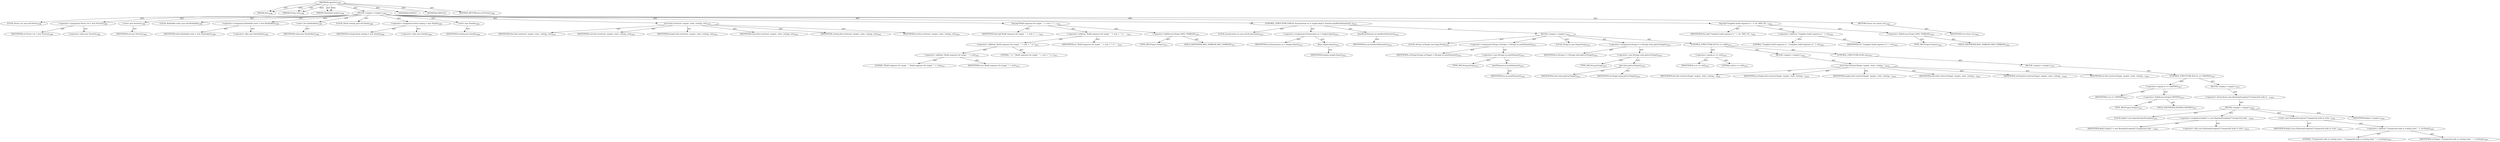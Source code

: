 digraph "topoSort" {  
"111669149775" [label = <(METHOD,topoSort)<SUB>1596</SUB>> ]
"115964117045" [label = <(PARAM,this)<SUB>1596</SUB>> ]
"115964117182" [label = <(PARAM,String root)<SUB>1596</SUB>> ]
"115964117183" [label = <(PARAM,Hashtable targets)<SUB>1596</SUB>> ]
"25769803922" [label = <(BLOCK,&lt;empty&gt;,&lt;empty&gt;)<SUB>1597</SUB>> ]
"94489280567" [label = <(LOCAL,Vector ret: java.util.Vector)<SUB>1598</SUB>> ]
"30064771604" [label = <(&lt;operator&gt;.assignment,Vector ret = new Vector())<SUB>1598</SUB>> ]
"68719477290" [label = <(IDENTIFIER,ret,Vector ret = new Vector())<SUB>1598</SUB>> ]
"30064771605" [label = <(&lt;operator&gt;.alloc,new Vector())<SUB>1598</SUB>> ]
"30064771606" [label = <(&lt;init&gt;,new Vector())<SUB>1598</SUB>> ]
"68719477291" [label = <(IDENTIFIER,ret,new Vector())<SUB>1598</SUB>> ]
"94489280568" [label = <(LOCAL,Hashtable state: java.util.Hashtable)<SUB>1599</SUB>> ]
"30064771607" [label = <(&lt;operator&gt;.assignment,Hashtable state = new Hashtable())<SUB>1599</SUB>> ]
"68719477292" [label = <(IDENTIFIER,state,Hashtable state = new Hashtable())<SUB>1599</SUB>> ]
"30064771608" [label = <(&lt;operator&gt;.alloc,new Hashtable())<SUB>1599</SUB>> ]
"30064771609" [label = <(&lt;init&gt;,new Hashtable())<SUB>1599</SUB>> ]
"68719477293" [label = <(IDENTIFIER,state,new Hashtable())<SUB>1599</SUB>> ]
"94489280569" [label = <(LOCAL,Stack visiting: java.util.Stack)<SUB>1600</SUB>> ]
"30064771610" [label = <(&lt;operator&gt;.assignment,Stack visiting = new Stack())<SUB>1600</SUB>> ]
"68719477294" [label = <(IDENTIFIER,visiting,Stack visiting = new Stack())<SUB>1600</SUB>> ]
"30064771611" [label = <(&lt;operator&gt;.alloc,new Stack())<SUB>1600</SUB>> ]
"30064771612" [label = <(&lt;init&gt;,new Stack())<SUB>1600</SUB>> ]
"68719477295" [label = <(IDENTIFIER,visiting,new Stack())<SUB>1600</SUB>> ]
"30064771613" [label = <(tsort,this.tsort(root, targets, state, visiting, ret))<SUB>1610</SUB>> ]
"68719476814" [label = <(IDENTIFIER,this,this.tsort(root, targets, state, visiting, ret))<SUB>1610</SUB>> ]
"68719477296" [label = <(IDENTIFIER,root,this.tsort(root, targets, state, visiting, ret))<SUB>1610</SUB>> ]
"68719477297" [label = <(IDENTIFIER,targets,this.tsort(root, targets, state, visiting, ret))<SUB>1610</SUB>> ]
"68719477298" [label = <(IDENTIFIER,state,this.tsort(root, targets, state, visiting, ret))<SUB>1610</SUB>> ]
"68719477299" [label = <(IDENTIFIER,visiting,this.tsort(root, targets, state, visiting, ret))<SUB>1610</SUB>> ]
"68719477300" [label = <(IDENTIFIER,ret,this.tsort(root, targets, state, visiting, ret))<SUB>1610</SUB>> ]
"30064771614" [label = <(log,log(&quot;Build sequence for target `&quot; + root + &quot;' i...)<SUB>1611</SUB>> ]
"68719476815" [label = <(IDENTIFIER,this,log(&quot;Build sequence for target `&quot; + root + &quot;' i...)<SUB>1611</SUB>> ]
"30064771615" [label = <(&lt;operator&gt;.addition,&quot;Build sequence for target `&quot; + root + &quot;' is &quot; ...)<SUB>1611</SUB>> ]
"30064771616" [label = <(&lt;operator&gt;.addition,&quot;Build sequence for target `&quot; + root + &quot;' is &quot;)<SUB>1611</SUB>> ]
"30064771617" [label = <(&lt;operator&gt;.addition,&quot;Build sequence for target `&quot; + root)<SUB>1611</SUB>> ]
"90194313308" [label = <(LITERAL,&quot;Build sequence for target `&quot;,&quot;Build sequence for target `&quot; + root)<SUB>1611</SUB>> ]
"68719477301" [label = <(IDENTIFIER,root,&quot;Build sequence for target `&quot; + root)<SUB>1611</SUB>> ]
"90194313309" [label = <(LITERAL,&quot;' is &quot;,&quot;Build sequence for target `&quot; + root + &quot;' is &quot;)<SUB>1611</SUB>> ]
"68719477302" [label = <(IDENTIFIER,ret,&quot;Build sequence for target `&quot; + root + &quot;' is &quot; ...)<SUB>1611</SUB>> ]
"30064771618" [label = <(&lt;operator&gt;.fieldAccess,Project.MSG_VERBOSE)<SUB>1611</SUB>> ]
"180388626455" [label = <(TYPE_REF,Project,Project)<SUB>1611</SUB>> ]
"55834574955" [label = <(FIELD_IDENTIFIER,MSG_VERBOSE,MSG_VERBOSE)<SUB>1611</SUB>> ]
"47244640312" [label = <(CONTROL_STRUCTURE,FOR,for (Enumeration en = targets.keys(); Some(en.hasMoreElements()); ))<SUB>1612</SUB>> ]
"94489280570" [label = <(LOCAL,Enumeration en: java.util.Enumeration)<SUB>1612</SUB>> ]
"30064771619" [label = <(&lt;operator&gt;.assignment,Enumeration en = targets.keys())<SUB>1612</SUB>> ]
"68719477303" [label = <(IDENTIFIER,en,Enumeration en = targets.keys())<SUB>1612</SUB>> ]
"30064771620" [label = <(keys,targets.keys())<SUB>1612</SUB>> ]
"68719477304" [label = <(IDENTIFIER,targets,targets.keys())<SUB>1612</SUB>> ]
"30064771621" [label = <(hasMoreElements,en.hasMoreElements())<SUB>1612</SUB>> ]
"68719477305" [label = <(IDENTIFIER,en,en.hasMoreElements())<SUB>1612</SUB>> ]
"25769803923" [label = <(BLOCK,&lt;empty&gt;,&lt;empty&gt;)<SUB>1612</SUB>> ]
"94489280571" [label = <(LOCAL,String curTarget: java.lang.String)<SUB>1613</SUB>> ]
"30064771622" [label = <(&lt;operator&gt;.assignment,String curTarget = (String) en.nextElement())<SUB>1613</SUB>> ]
"68719477306" [label = <(IDENTIFIER,curTarget,String curTarget = (String) en.nextElement())<SUB>1613</SUB>> ]
"30064771623" [label = <(&lt;operator&gt;.cast,(String) en.nextElement())<SUB>1613</SUB>> ]
"180388626456" [label = <(TYPE_REF,String,String)<SUB>1613</SUB>> ]
"30064771624" [label = <(nextElement,en.nextElement())<SUB>1613</SUB>> ]
"68719477307" [label = <(IDENTIFIER,en,en.nextElement())<SUB>1613</SUB>> ]
"94489280572" [label = <(LOCAL,String st: java.lang.String)<SUB>1614</SUB>> ]
"30064771625" [label = <(&lt;operator&gt;.assignment,String st = (String) state.get(curTarget))<SUB>1614</SUB>> ]
"68719477308" [label = <(IDENTIFIER,st,String st = (String) state.get(curTarget))<SUB>1614</SUB>> ]
"30064771626" [label = <(&lt;operator&gt;.cast,(String) state.get(curTarget))<SUB>1614</SUB>> ]
"180388626457" [label = <(TYPE_REF,String,String)<SUB>1614</SUB>> ]
"30064771627" [label = <(get,state.get(curTarget))<SUB>1614</SUB>> ]
"68719477309" [label = <(IDENTIFIER,state,state.get(curTarget))<SUB>1614</SUB>> ]
"68719477310" [label = <(IDENTIFIER,curTarget,state.get(curTarget))<SUB>1614</SUB>> ]
"47244640313" [label = <(CONTROL_STRUCTURE,IF,if (st == null))<SUB>1615</SUB>> ]
"30064771628" [label = <(&lt;operator&gt;.equals,st == null)<SUB>1615</SUB>> ]
"68719477311" [label = <(IDENTIFIER,st,st == null)<SUB>1615</SUB>> ]
"90194313310" [label = <(LITERAL,null,st == null)<SUB>1615</SUB>> ]
"25769803924" [label = <(BLOCK,&lt;empty&gt;,&lt;empty&gt;)<SUB>1615</SUB>> ]
"30064771629" [label = <(tsort,this.tsort(curTarget, targets, state, visiting,...)<SUB>1616</SUB>> ]
"68719476816" [label = <(IDENTIFIER,this,this.tsort(curTarget, targets, state, visiting,...)<SUB>1616</SUB>> ]
"68719477312" [label = <(IDENTIFIER,curTarget,this.tsort(curTarget, targets, state, visiting,...)<SUB>1616</SUB>> ]
"68719477313" [label = <(IDENTIFIER,targets,this.tsort(curTarget, targets, state, visiting,...)<SUB>1616</SUB>> ]
"68719477314" [label = <(IDENTIFIER,state,this.tsort(curTarget, targets, state, visiting,...)<SUB>1616</SUB>> ]
"68719477315" [label = <(IDENTIFIER,visiting,this.tsort(curTarget, targets, state, visiting,...)<SUB>1616</SUB>> ]
"68719477316" [label = <(IDENTIFIER,ret,this.tsort(curTarget, targets, state, visiting,...)<SUB>1616</SUB>> ]
"47244640314" [label = <(CONTROL_STRUCTURE,ELSE,else)<SUB>1617</SUB>> ]
"25769803925" [label = <(BLOCK,&lt;empty&gt;,&lt;empty&gt;)<SUB>1617</SUB>> ]
"47244640315" [label = <(CONTROL_STRUCTURE,IF,if (st == VISITING))<SUB>1617</SUB>> ]
"30064771630" [label = <(&lt;operator&gt;.equals,st == VISITING)<SUB>1617</SUB>> ]
"68719477317" [label = <(IDENTIFIER,st,st == VISITING)<SUB>1617</SUB>> ]
"30064771631" [label = <(&lt;operator&gt;.fieldAccess,Project.VISITING)<SUB>1617</SUB>> ]
"180388626458" [label = <(TYPE_REF,Project,Project)<SUB>1617</SUB>> ]
"55834574956" [label = <(FIELD_IDENTIFIER,VISITING,VISITING)<SUB>1617</SUB>> ]
"25769803926" [label = <(BLOCK,&lt;empty&gt;,&lt;empty&gt;)<SUB>1617</SUB>> ]
"30064771632" [label = <(&lt;operator&gt;.throw,throw new RuntimeException(&quot;Unexpected node in ...)<SUB>1618</SUB>> ]
"25769803927" [label = <(BLOCK,&lt;empty&gt;,&lt;empty&gt;)<SUB>1618</SUB>> ]
"94489280573" [label = <(LOCAL,$obj13: java.lang.RuntimeException)<SUB>1618</SUB>> ]
"30064771633" [label = <(&lt;operator&gt;.assignment,$obj13 = new RuntimeException(&quot;Unexpected node ...)<SUB>1618</SUB>> ]
"68719477318" [label = <(IDENTIFIER,$obj13,$obj13 = new RuntimeException(&quot;Unexpected node ...)<SUB>1618</SUB>> ]
"30064771634" [label = <(&lt;operator&gt;.alloc,new RuntimeException(&quot;Unexpected node in visiti...)<SUB>1618</SUB>> ]
"30064771635" [label = <(&lt;init&gt;,new RuntimeException(&quot;Unexpected node in visiti...)<SUB>1618</SUB>> ]
"68719477319" [label = <(IDENTIFIER,$obj13,new RuntimeException(&quot;Unexpected node in visiti...)<SUB>1618</SUB>> ]
"30064771636" [label = <(&lt;operator&gt;.addition,&quot;Unexpected node in visiting state: &quot; + curTarget)<SUB>1618</SUB>> ]
"90194313311" [label = <(LITERAL,&quot;Unexpected node in visiting state: &quot;,&quot;Unexpected node in visiting state: &quot; + curTarget)<SUB>1618</SUB>> ]
"68719477320" [label = <(IDENTIFIER,curTarget,&quot;Unexpected node in visiting state: &quot; + curTarget)<SUB>1619</SUB>> ]
"68719477321" [label = <(IDENTIFIER,$obj13,&lt;empty&gt;)<SUB>1618</SUB>> ]
"30064771637" [label = <(log,log(&quot;Complete build sequence is &quot; + ret, MSG_VE...)<SUB>1622</SUB>> ]
"68719476817" [label = <(IDENTIFIER,this,log(&quot;Complete build sequence is &quot; + ret, MSG_VE...)<SUB>1622</SUB>> ]
"30064771638" [label = <(&lt;operator&gt;.addition,&quot;Complete build sequence is &quot; + ret)<SUB>1622</SUB>> ]
"90194313312" [label = <(LITERAL,&quot;Complete build sequence is &quot;,&quot;Complete build sequence is &quot; + ret)<SUB>1622</SUB>> ]
"68719477322" [label = <(IDENTIFIER,ret,&quot;Complete build sequence is &quot; + ret)<SUB>1622</SUB>> ]
"30064771639" [label = <(&lt;operator&gt;.fieldAccess,Project.MSG_VERBOSE)<SUB>1622</SUB>> ]
"180388626459" [label = <(TYPE_REF,Project,Project)<SUB>1622</SUB>> ]
"55834574957" [label = <(FIELD_IDENTIFIER,MSG_VERBOSE,MSG_VERBOSE)<SUB>1622</SUB>> ]
"146028888098" [label = <(RETURN,return ret;,return ret;)<SUB>1623</SUB>> ]
"68719477323" [label = <(IDENTIFIER,ret,return ret;)<SUB>1623</SUB>> ]
"133143986381" [label = <(MODIFIER,PUBLIC)> ]
"133143986382" [label = <(MODIFIER,VIRTUAL)> ]
"128849018959" [label = <(METHOD_RETURN,java.util.Vector)<SUB>1596</SUB>> ]
  "111669149775" -> "115964117045"  [ label = "AST: "] 
  "111669149775" -> "115964117182"  [ label = "AST: "] 
  "111669149775" -> "115964117183"  [ label = "AST: "] 
  "111669149775" -> "25769803922"  [ label = "AST: "] 
  "111669149775" -> "133143986381"  [ label = "AST: "] 
  "111669149775" -> "133143986382"  [ label = "AST: "] 
  "111669149775" -> "128849018959"  [ label = "AST: "] 
  "25769803922" -> "94489280567"  [ label = "AST: "] 
  "25769803922" -> "30064771604"  [ label = "AST: "] 
  "25769803922" -> "30064771606"  [ label = "AST: "] 
  "25769803922" -> "94489280568"  [ label = "AST: "] 
  "25769803922" -> "30064771607"  [ label = "AST: "] 
  "25769803922" -> "30064771609"  [ label = "AST: "] 
  "25769803922" -> "94489280569"  [ label = "AST: "] 
  "25769803922" -> "30064771610"  [ label = "AST: "] 
  "25769803922" -> "30064771612"  [ label = "AST: "] 
  "25769803922" -> "30064771613"  [ label = "AST: "] 
  "25769803922" -> "30064771614"  [ label = "AST: "] 
  "25769803922" -> "47244640312"  [ label = "AST: "] 
  "25769803922" -> "30064771637"  [ label = "AST: "] 
  "25769803922" -> "146028888098"  [ label = "AST: "] 
  "30064771604" -> "68719477290"  [ label = "AST: "] 
  "30064771604" -> "30064771605"  [ label = "AST: "] 
  "30064771606" -> "68719477291"  [ label = "AST: "] 
  "30064771607" -> "68719477292"  [ label = "AST: "] 
  "30064771607" -> "30064771608"  [ label = "AST: "] 
  "30064771609" -> "68719477293"  [ label = "AST: "] 
  "30064771610" -> "68719477294"  [ label = "AST: "] 
  "30064771610" -> "30064771611"  [ label = "AST: "] 
  "30064771612" -> "68719477295"  [ label = "AST: "] 
  "30064771613" -> "68719476814"  [ label = "AST: "] 
  "30064771613" -> "68719477296"  [ label = "AST: "] 
  "30064771613" -> "68719477297"  [ label = "AST: "] 
  "30064771613" -> "68719477298"  [ label = "AST: "] 
  "30064771613" -> "68719477299"  [ label = "AST: "] 
  "30064771613" -> "68719477300"  [ label = "AST: "] 
  "30064771614" -> "68719476815"  [ label = "AST: "] 
  "30064771614" -> "30064771615"  [ label = "AST: "] 
  "30064771614" -> "30064771618"  [ label = "AST: "] 
  "30064771615" -> "30064771616"  [ label = "AST: "] 
  "30064771615" -> "68719477302"  [ label = "AST: "] 
  "30064771616" -> "30064771617"  [ label = "AST: "] 
  "30064771616" -> "90194313309"  [ label = "AST: "] 
  "30064771617" -> "90194313308"  [ label = "AST: "] 
  "30064771617" -> "68719477301"  [ label = "AST: "] 
  "30064771618" -> "180388626455"  [ label = "AST: "] 
  "30064771618" -> "55834574955"  [ label = "AST: "] 
  "47244640312" -> "94489280570"  [ label = "AST: "] 
  "47244640312" -> "30064771619"  [ label = "AST: "] 
  "47244640312" -> "30064771621"  [ label = "AST: "] 
  "47244640312" -> "25769803923"  [ label = "AST: "] 
  "30064771619" -> "68719477303"  [ label = "AST: "] 
  "30064771619" -> "30064771620"  [ label = "AST: "] 
  "30064771620" -> "68719477304"  [ label = "AST: "] 
  "30064771621" -> "68719477305"  [ label = "AST: "] 
  "25769803923" -> "94489280571"  [ label = "AST: "] 
  "25769803923" -> "30064771622"  [ label = "AST: "] 
  "25769803923" -> "94489280572"  [ label = "AST: "] 
  "25769803923" -> "30064771625"  [ label = "AST: "] 
  "25769803923" -> "47244640313"  [ label = "AST: "] 
  "30064771622" -> "68719477306"  [ label = "AST: "] 
  "30064771622" -> "30064771623"  [ label = "AST: "] 
  "30064771623" -> "180388626456"  [ label = "AST: "] 
  "30064771623" -> "30064771624"  [ label = "AST: "] 
  "30064771624" -> "68719477307"  [ label = "AST: "] 
  "30064771625" -> "68719477308"  [ label = "AST: "] 
  "30064771625" -> "30064771626"  [ label = "AST: "] 
  "30064771626" -> "180388626457"  [ label = "AST: "] 
  "30064771626" -> "30064771627"  [ label = "AST: "] 
  "30064771627" -> "68719477309"  [ label = "AST: "] 
  "30064771627" -> "68719477310"  [ label = "AST: "] 
  "47244640313" -> "30064771628"  [ label = "AST: "] 
  "47244640313" -> "25769803924"  [ label = "AST: "] 
  "47244640313" -> "47244640314"  [ label = "AST: "] 
  "30064771628" -> "68719477311"  [ label = "AST: "] 
  "30064771628" -> "90194313310"  [ label = "AST: "] 
  "25769803924" -> "30064771629"  [ label = "AST: "] 
  "30064771629" -> "68719476816"  [ label = "AST: "] 
  "30064771629" -> "68719477312"  [ label = "AST: "] 
  "30064771629" -> "68719477313"  [ label = "AST: "] 
  "30064771629" -> "68719477314"  [ label = "AST: "] 
  "30064771629" -> "68719477315"  [ label = "AST: "] 
  "30064771629" -> "68719477316"  [ label = "AST: "] 
  "47244640314" -> "25769803925"  [ label = "AST: "] 
  "25769803925" -> "47244640315"  [ label = "AST: "] 
  "47244640315" -> "30064771630"  [ label = "AST: "] 
  "47244640315" -> "25769803926"  [ label = "AST: "] 
  "30064771630" -> "68719477317"  [ label = "AST: "] 
  "30064771630" -> "30064771631"  [ label = "AST: "] 
  "30064771631" -> "180388626458"  [ label = "AST: "] 
  "30064771631" -> "55834574956"  [ label = "AST: "] 
  "25769803926" -> "30064771632"  [ label = "AST: "] 
  "30064771632" -> "25769803927"  [ label = "AST: "] 
  "25769803927" -> "94489280573"  [ label = "AST: "] 
  "25769803927" -> "30064771633"  [ label = "AST: "] 
  "25769803927" -> "30064771635"  [ label = "AST: "] 
  "25769803927" -> "68719477321"  [ label = "AST: "] 
  "30064771633" -> "68719477318"  [ label = "AST: "] 
  "30064771633" -> "30064771634"  [ label = "AST: "] 
  "30064771635" -> "68719477319"  [ label = "AST: "] 
  "30064771635" -> "30064771636"  [ label = "AST: "] 
  "30064771636" -> "90194313311"  [ label = "AST: "] 
  "30064771636" -> "68719477320"  [ label = "AST: "] 
  "30064771637" -> "68719476817"  [ label = "AST: "] 
  "30064771637" -> "30064771638"  [ label = "AST: "] 
  "30064771637" -> "30064771639"  [ label = "AST: "] 
  "30064771638" -> "90194313312"  [ label = "AST: "] 
  "30064771638" -> "68719477322"  [ label = "AST: "] 
  "30064771639" -> "180388626459"  [ label = "AST: "] 
  "30064771639" -> "55834574957"  [ label = "AST: "] 
  "146028888098" -> "68719477323"  [ label = "AST: "] 
  "111669149775" -> "115964117045"  [ label = "DDG: "] 
  "111669149775" -> "115964117182"  [ label = "DDG: "] 
  "111669149775" -> "115964117183"  [ label = "DDG: "] 
}
